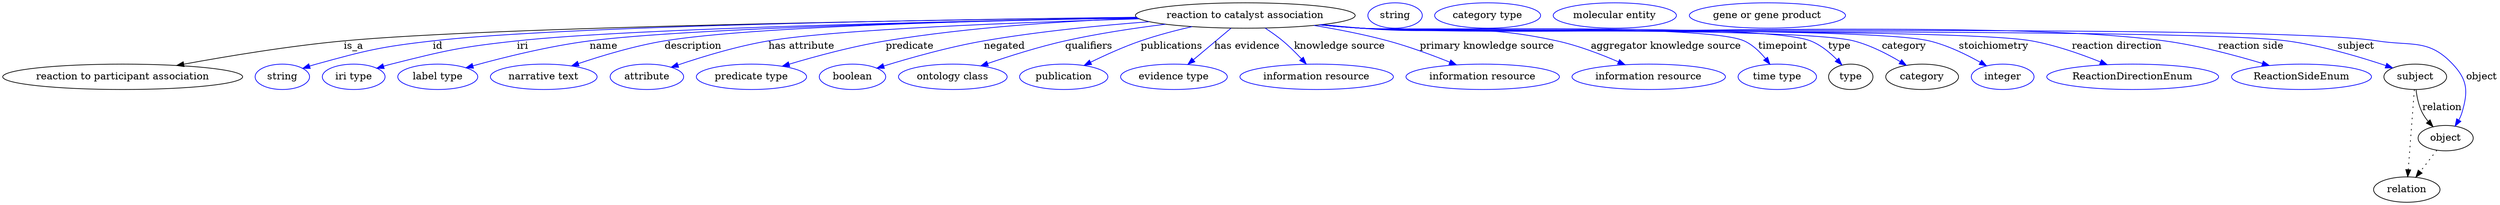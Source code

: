 digraph {
	graph [bb="0,0,3527.6,283"];
	node [label="\N"];
	"reaction to catalyst association"	[height=0.5,
		label="reaction to catalyst association",
		pos="1756.6,265",
		width=4.3149];
	"reaction to participant association"	[height=0.5,
		pos="169.63,178",
		width=4.7121];
	"reaction to catalyst association" -> "reaction to participant association"	[label=is_a,
		lp="497.63,221.5",
		pos="e,246.38,194.09 1603,262.29 1313.3,258.64 696.35,248.77 483.63,229 406.29,221.81 319.1,207.42 256.25,195.91"];
	id	[color=blue,
		height=0.5,
		label=string,
		pos="395.63,178",
		width=1.0652];
	"reaction to catalyst association" -> id	[color=blue,
		label=id,
		lp="617.63,221.5",
		pos="e,424.36,189.94 1602.8,262.44 1335.9,259.21 798.04,250.23 610.63,229 535.46,220.48 516.6,216.02 443.63,196 440.48,195.13 437.24,\
194.16 433.99,193.14",
		style=solid];
	iri	[color=blue,
		height=0.5,
		label="iri type",
		pos="496.63,178",
		width=1.2277];
	"reaction to catalyst association" -> iri	[color=blue,
		label=iri,
		lp="741.63,221.5",
		pos="e,529.24,190.21 1603.9,261.46 1361,256.97 897.54,246.41 733.63,229 651.02,220.22 630.26,216.07 549.63,196 546.2,195.15 542.67,194.19 \
539.13,193.17",
		style=solid];
	name	[color=blue,
		height=0.5,
		label="label type",
		pos="615.63,178",
		width=1.5707];
	"reaction to catalyst association" -> name	[color=blue,
		label=name,
		lp="850.63,221.5",
		pos="e,655.61,190.85 1603.8,261.56 1380.4,257.43 975.44,247.62 830.63,229 773.16,221.61 708.56,205.5 665.32,193.56",
		style=solid];
	description	[color=blue,
		height=0.5,
		label="narrative text",
		pos="765.63,178",
		width=2.0943];
	"reaction to catalyst association" -> description	[color=blue,
		label=description,
		lp="976.13,221.5",
		pos="e,804.84,193.5 1603.4,261.91 1402.1,258.4 1059.7,249.57 935.63,229 893.92,222.08 848,208.18 814.41,196.79",
		style=solid];
	"has attribute"	[color=blue,
		height=0.5,
		label=attribute,
		pos="910.63,178",
		width=1.4443];
	"reaction to catalyst association" -> "has attribute"	[color=blue,
		label="has attribute",
		lp="1129.6,221.5",
		pos="e,945,191.55 1606.5,260.24 1439.2,255.33 1179.6,245.39 1082.6,229 1038.3,221.5 989.09,206.5 954.73,194.88",
		style=solid];
	predicate	[color=blue,
		height=0.5,
		label="predicate type",
		pos="1058.6,178",
		width=2.1665];
	"reaction to catalyst association" -> predicate	[color=blue,
		label=predicate,
		lp="1282.6,221.5",
		pos="e,1102.3,193 1604.9,261.01 1503.5,257.19 1367.4,248.54 1248.6,229 1201.8,221.3 1149.8,207.21 1112,195.94",
		style=solid];
	negated	[color=blue,
		height=0.5,
		label=boolean,
		pos="1201.6,178",
		width=1.2999];
	"reaction to catalyst association" -> negated	[color=blue,
		label=negated,
		lp="1415.6,221.5",
		pos="e,1236,190.34 1620.7,256.18 1550.4,250.87 1463.6,242.32 1386.6,229 1337.8,220.54 1283.1,204.99 1246,193.47",
		style=solid];
	qualifiers	[color=blue,
		height=0.5,
		label="ontology class",
		pos="1342.6,178",
		width=2.1304];
	"reaction to catalyst association" -> qualifiers	[color=blue,
		label=qualifiers,
		lp="1535.1,221.5",
		pos="e,1382.3,193.53 1643.6,252.63 1599,247.07 1547.6,239.31 1501.6,229 1464.3,220.63 1423.1,207.57 1392,196.9",
		style=solid];
	publications	[color=blue,
		height=0.5,
		label=publication,
		pos="1499.6,178",
		width=1.7332];
	"reaction to catalyst association" -> publications	[color=blue,
		label=publications,
		lp="1652.6,221.5",
		pos="e,1528.6,194.2 1681.3,249.21 1657.7,243.79 1631.9,236.98 1608.6,229 1584.4,220.66 1558.2,208.78 1537.6,198.69",
		style=solid];
	"has evidence"	[color=blue,
		height=0.5,
		label="evidence type",
		pos="1655.6,178",
		width=2.0943];
	"reaction to catalyst association" -> "has evidence"	[color=blue,
		label="has evidence",
		lp="1759.1,221.5",
		pos="e,1675.4,195.6 1736.2,246.8 1720.9,233.96 1699.9,216.27 1683.2,202.19",
		style=solid];
	"knowledge source"	[color=blue,
		height=0.5,
		label="information resource",
		pos="1857.6,178",
		width=3.015];
	"reaction to catalyst association" -> "knowledge source"	[color=blue,
		label="knowledge source",
		lp="1890.1,221.5",
		pos="e,1842.9,196.14 1784.7,247.13 1793,241.7 1801.9,235.42 1809.6,229 1818.8,221.33 1828.1,212.07 1836.1,203.61",
		style=solid];
	"primary knowledge source"	[color=blue,
		height=0.5,
		label="information resource",
		pos="2092.6,178",
		width=3.015];
	"reaction to catalyst association" -> "primary knowledge source"	[color=blue,
		label="primary knowledge source",
		lp="2098.6,221.5",
		pos="e,2055.4,195.02 1853.8,250.92 1887.3,245.42 1924.9,238.14 1958.6,229 1988.3,220.97 2020.6,209.03 2046,198.83",
		style=solid];
	"aggregator knowledge source"	[color=blue,
		height=0.5,
		label="information resource",
		pos="2327.6,178",
		width=3.015];
	"reaction to catalyst association" -> "aggregator knowledge source"	[color=blue,
		label="aggregator knowledge source",
		lp="2352.1,221.5",
		pos="e,2294,195.17 1865.7,252.17 1884.4,250.32 1903.6,248.52 1921.6,247 2044.1,236.7 2077.6,255.36 2197.6,229 2227.7,222.4 2260,210.01 \
2284.9,199.21",
		style=solid];
	timepoint	[color=blue,
		height=0.5,
		label="time type",
		pos="2509.6,178",
		width=1.5346];
	"reaction to catalyst association" -> timepoint	[color=blue,
		label=timepoint,
		lp="2517.6,221.5",
		pos="e,2499.1,195.77 1863.5,251.9 1882.8,250.02 1902.8,248.28 1921.6,247 1981.6,242.92 2407.8,253.79 2462.6,229 2474.7,223.55 2485.1,\
213.44 2493.1,203.72",
		style=solid];
	type	[height=0.5,
		pos="2613.6,178",
		width=0.86659];
	"reaction to catalyst association" -> type	[color=blue,
		label=type,
		lp="2597.6,221.5",
		pos="e,2601,194.87 1863,251.86 1882.5,249.98 1902.7,248.24 1921.6,247 1992.1,242.38 2490.9,254.8 2556.6,229 2570.9,223.4 2584,212.57 \
2594,202.41",
		style=solid];
	category	[height=0.5,
		pos="2714.6,178",
		width=1.4263];
	"reaction to catalyst association" -> category	[color=blue,
		label=category,
		lp="2689.1,221.5",
		pos="e,2692.3,194.23 1863,251.82 1882.5,249.94 1902.7,248.22 1921.6,247 1998.8,242.03 2542.7,248.21 2617.6,229 2641.1,222.98 2665.4,210.47 \
2683.8,199.47",
		style=solid];
	stoichiometry	[color=blue,
		height=0.5,
		label=integer,
		pos="2828.6,178",
		width=1.2277];
	"reaction to catalyst association" -> stoichiometry	[color=blue,
		label=stoichiometry,
		lp="2816.1,221.5",
		pos="e,2805.8,193.54 1862.6,251.81 1882.2,249.92 1902.5,248.2 1921.6,247 2010.7,241.42 2637.8,249.8 2724.6,229 2750.3,222.84 2777.1,209.77 \
2797.1,198.54",
		style=solid];
	"reaction direction"	[color=blue,
		height=0.5,
		label=ReactionDirectionEnum,
		pos="3012.6,178",
		width=3.3761];
	"reaction to catalyst association" -> "reaction direction"	[color=blue,
		label="reaction direction",
		lp="2990.1,221.5",
		pos="e,2976.5,195.25 1862.6,251.76 1882.2,249.87 1902.5,248.16 1921.6,247 2026.8,240.6 2765.9,247.62 2869.6,229 2903.2,222.97 2939.5,\
210.22 2967.1,199.1",
		style=solid];
	"reaction side"	[color=blue,
		height=0.5,
		label=ReactionSideEnum,
		pos="3250.6,178",
		width=2.7442];
	"reaction to catalyst association" -> "reaction side"	[color=blue,
		label="reaction side",
		lp="3180.1,221.5",
		pos="e,3205.2,194.03 1862.2,251.75 1881.9,249.85 1902.4,248.14 1921.6,247 2173.7,232.05 2807.4,262.9 3057.6,229 3104.9,222.6 3157.1,208.62 \
3195.3,197.07",
		style=solid];
	subject	[height=0.5,
		pos="3411.6,178",
		width=1.2277];
	"reaction to catalyst association" -> subject	[color=blue,
		label=subject,
		lp="3327.6,221.5",
		pos="e,3379.8,190.64 1862.1,251.72 1881.9,249.82 1902.4,248.12 1921.6,247 2066.8,238.54 3086.5,248.29 3230.6,229 3279.5,222.46 3333.8,\
206.19 3370.1,193.97",
		style=solid];
	object	[height=0.5,
		pos="3454.6,91",
		width=1.0832];
	"reaction to catalyst association" -> object	[color=blue,
		label=object,
		lp="3505.6,178",
		pos="e,3468,108.09 1862.1,251.7 1881.9,249.8 1902.4,248.11 1921.6,247 2080.9,237.81 3200,253.77 3357.6,229 3406.8,221.28 3430.6,232.28 \
3464.6,196 3486,173.25 3486.6,156.9 3477.6,127 3476.6,123.55 3475.1,120.13 3473.4,116.85",
		style=solid];
	association_type	[color=blue,
		height=0.5,
		label=string,
		pos="1968.6,265",
		width=1.0652];
	association_category	[color=blue,
		height=0.5,
		label="category type",
		pos="2099.6,265",
		width=2.0762];
	subject -> object	[label=relation,
		lp="3449.6,134.5",
		pos="e,3436.7,107.23 3412.7,159.55 3413.9,149.57 3416.4,137.07 3421.6,127 3423.9,122.68 3426.8,118.52 3430,114.66"];
	relation	[height=0.5,
		pos="3399.6,18",
		width=1.2999];
	subject -> relation	[pos="e,3400.9,36.188 3410.3,159.79 3408.3,132.48 3404.2,78.994 3401.7,46.38",
		style=dotted];
	"reaction to participant association_subject"	[color=blue,
		height=0.5,
		label="molecular entity",
		pos="2279.6,265",
		width=2.4192];
	object -> relation	[pos="e,3412.4,35.54 3442.2,73.889 3435.2,64.939 3426.5,53.617 3418.7,43.584",
		style=dotted];
	"reaction to catalyst association_object"	[color=blue,
		height=0.5,
		label="gene or gene product",
		pos="2495.6,265",
		width=3.0692];
}
